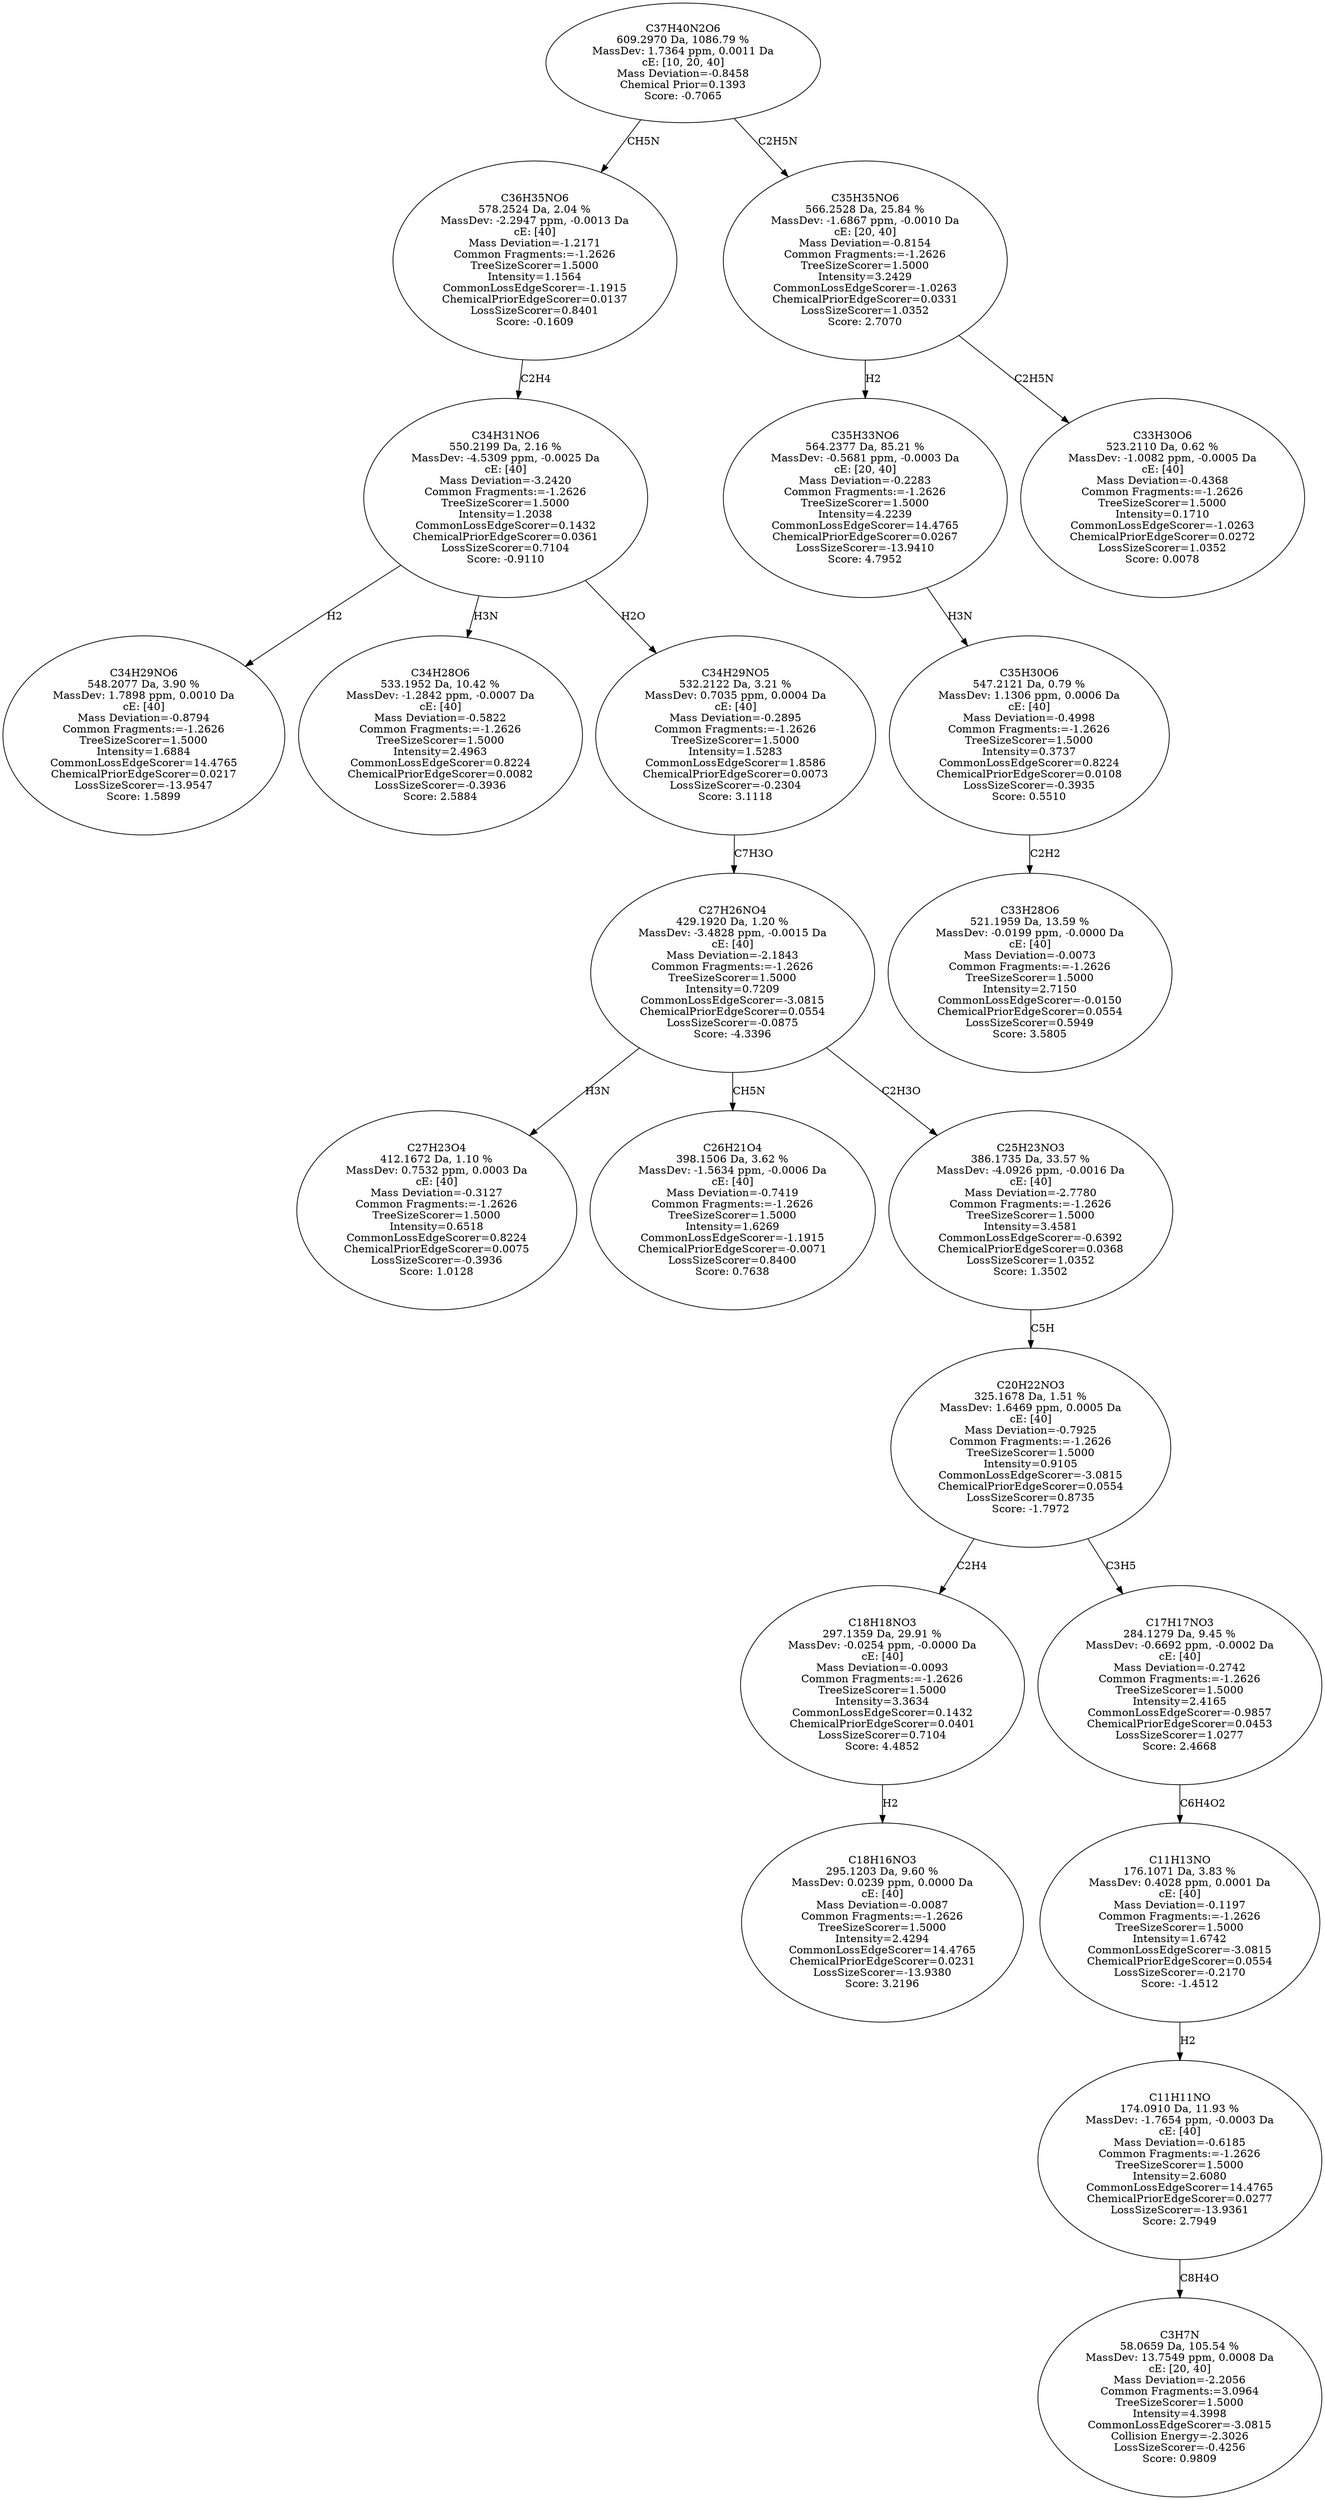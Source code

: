 strict digraph {
v1 [label="C34H29NO6\n548.2077 Da, 3.90 %\nMassDev: 1.7898 ppm, 0.0010 Da\ncE: [40]\nMass Deviation=-0.8794\nCommon Fragments:=-1.2626\nTreeSizeScorer=1.5000\nIntensity=1.6884\nCommonLossEdgeScorer=14.4765\nChemicalPriorEdgeScorer=0.0217\nLossSizeScorer=-13.9547\nScore: 1.5899"];
v2 [label="C34H28O6\n533.1952 Da, 10.42 %\nMassDev: -1.2842 ppm, -0.0007 Da\ncE: [40]\nMass Deviation=-0.5822\nCommon Fragments:=-1.2626\nTreeSizeScorer=1.5000\nIntensity=2.4963\nCommonLossEdgeScorer=0.8224\nChemicalPriorEdgeScorer=0.0082\nLossSizeScorer=-0.3936\nScore: 2.5884"];
v3 [label="C27H23O4\n412.1672 Da, 1.10 %\nMassDev: 0.7532 ppm, 0.0003 Da\ncE: [40]\nMass Deviation=-0.3127\nCommon Fragments:=-1.2626\nTreeSizeScorer=1.5000\nIntensity=0.6518\nCommonLossEdgeScorer=0.8224\nChemicalPriorEdgeScorer=0.0075\nLossSizeScorer=-0.3936\nScore: 1.0128"];
v4 [label="C26H21O4\n398.1506 Da, 3.62 %\nMassDev: -1.5634 ppm, -0.0006 Da\ncE: [40]\nMass Deviation=-0.7419\nCommon Fragments:=-1.2626\nTreeSizeScorer=1.5000\nIntensity=1.6269\nCommonLossEdgeScorer=-1.1915\nChemicalPriorEdgeScorer=-0.0071\nLossSizeScorer=0.8400\nScore: 0.7638"];
v5 [label="C18H16NO3\n295.1203 Da, 9.60 %\nMassDev: 0.0239 ppm, 0.0000 Da\ncE: [40]\nMass Deviation=-0.0087\nCommon Fragments:=-1.2626\nTreeSizeScorer=1.5000\nIntensity=2.4294\nCommonLossEdgeScorer=14.4765\nChemicalPriorEdgeScorer=0.0231\nLossSizeScorer=-13.9380\nScore: 3.2196"];
v6 [label="C18H18NO3\n297.1359 Da, 29.91 %\nMassDev: -0.0254 ppm, -0.0000 Da\ncE: [40]\nMass Deviation=-0.0093\nCommon Fragments:=-1.2626\nTreeSizeScorer=1.5000\nIntensity=3.3634\nCommonLossEdgeScorer=0.1432\nChemicalPriorEdgeScorer=0.0401\nLossSizeScorer=0.7104\nScore: 4.4852"];
v7 [label="C3H7N\n58.0659 Da, 105.54 %\nMassDev: 13.7549 ppm, 0.0008 Da\ncE: [20, 40]\nMass Deviation=-2.2056\nCommon Fragments:=3.0964\nTreeSizeScorer=1.5000\nIntensity=4.3998\nCommonLossEdgeScorer=-3.0815\nCollision Energy=-2.3026\nLossSizeScorer=-0.4256\nScore: 0.9809"];
v8 [label="C11H11NO\n174.0910 Da, 11.93 %\nMassDev: -1.7654 ppm, -0.0003 Da\ncE: [40]\nMass Deviation=-0.6185\nCommon Fragments:=-1.2626\nTreeSizeScorer=1.5000\nIntensity=2.6080\nCommonLossEdgeScorer=14.4765\nChemicalPriorEdgeScorer=0.0277\nLossSizeScorer=-13.9361\nScore: 2.7949"];
v9 [label="C11H13NO\n176.1071 Da, 3.83 %\nMassDev: 0.4028 ppm, 0.0001 Da\ncE: [40]\nMass Deviation=-0.1197\nCommon Fragments:=-1.2626\nTreeSizeScorer=1.5000\nIntensity=1.6742\nCommonLossEdgeScorer=-3.0815\nChemicalPriorEdgeScorer=0.0554\nLossSizeScorer=-0.2170\nScore: -1.4512"];
v10 [label="C17H17NO3\n284.1279 Da, 9.45 %\nMassDev: -0.6692 ppm, -0.0002 Da\ncE: [40]\nMass Deviation=-0.2742\nCommon Fragments:=-1.2626\nTreeSizeScorer=1.5000\nIntensity=2.4165\nCommonLossEdgeScorer=-0.9857\nChemicalPriorEdgeScorer=0.0453\nLossSizeScorer=1.0277\nScore: 2.4668"];
v11 [label="C20H22NO3\n325.1678 Da, 1.51 %\nMassDev: 1.6469 ppm, 0.0005 Da\ncE: [40]\nMass Deviation=-0.7925\nCommon Fragments:=-1.2626\nTreeSizeScorer=1.5000\nIntensity=0.9105\nCommonLossEdgeScorer=-3.0815\nChemicalPriorEdgeScorer=0.0554\nLossSizeScorer=0.8735\nScore: -1.7972"];
v12 [label="C25H23NO3\n386.1735 Da, 33.57 %\nMassDev: -4.0926 ppm, -0.0016 Da\ncE: [40]\nMass Deviation=-2.7780\nCommon Fragments:=-1.2626\nTreeSizeScorer=1.5000\nIntensity=3.4581\nCommonLossEdgeScorer=-0.6392\nChemicalPriorEdgeScorer=0.0368\nLossSizeScorer=1.0352\nScore: 1.3502"];
v13 [label="C27H26NO4\n429.1920 Da, 1.20 %\nMassDev: -3.4828 ppm, -0.0015 Da\ncE: [40]\nMass Deviation=-2.1843\nCommon Fragments:=-1.2626\nTreeSizeScorer=1.5000\nIntensity=0.7209\nCommonLossEdgeScorer=-3.0815\nChemicalPriorEdgeScorer=0.0554\nLossSizeScorer=-0.0875\nScore: -4.3396"];
v14 [label="C34H29NO5\n532.2122 Da, 3.21 %\nMassDev: 0.7035 ppm, 0.0004 Da\ncE: [40]\nMass Deviation=-0.2895\nCommon Fragments:=-1.2626\nTreeSizeScorer=1.5000\nIntensity=1.5283\nCommonLossEdgeScorer=1.8586\nChemicalPriorEdgeScorer=0.0073\nLossSizeScorer=-0.2304\nScore: 3.1118"];
v15 [label="C34H31NO6\n550.2199 Da, 2.16 %\nMassDev: -4.5309 ppm, -0.0025 Da\ncE: [40]\nMass Deviation=-3.2420\nCommon Fragments:=-1.2626\nTreeSizeScorer=1.5000\nIntensity=1.2038\nCommonLossEdgeScorer=0.1432\nChemicalPriorEdgeScorer=0.0361\nLossSizeScorer=0.7104\nScore: -0.9110"];
v16 [label="C36H35NO6\n578.2524 Da, 2.04 %\nMassDev: -2.2947 ppm, -0.0013 Da\ncE: [40]\nMass Deviation=-1.2171\nCommon Fragments:=-1.2626\nTreeSizeScorer=1.5000\nIntensity=1.1564\nCommonLossEdgeScorer=-1.1915\nChemicalPriorEdgeScorer=0.0137\nLossSizeScorer=0.8401\nScore: -0.1609"];
v17 [label="C33H28O6\n521.1959 Da, 13.59 %\nMassDev: -0.0199 ppm, -0.0000 Da\ncE: [40]\nMass Deviation=-0.0073\nCommon Fragments:=-1.2626\nTreeSizeScorer=1.5000\nIntensity=2.7150\nCommonLossEdgeScorer=-0.0150\nChemicalPriorEdgeScorer=0.0554\nLossSizeScorer=0.5949\nScore: 3.5805"];
v18 [label="C35H30O6\n547.2121 Da, 0.79 %\nMassDev: 1.1306 ppm, 0.0006 Da\ncE: [40]\nMass Deviation=-0.4998\nCommon Fragments:=-1.2626\nTreeSizeScorer=1.5000\nIntensity=0.3737\nCommonLossEdgeScorer=0.8224\nChemicalPriorEdgeScorer=0.0108\nLossSizeScorer=-0.3935\nScore: 0.5510"];
v19 [label="C35H33NO6\n564.2377 Da, 85.21 %\nMassDev: -0.5681 ppm, -0.0003 Da\ncE: [20, 40]\nMass Deviation=-0.2283\nCommon Fragments:=-1.2626\nTreeSizeScorer=1.5000\nIntensity=4.2239\nCommonLossEdgeScorer=14.4765\nChemicalPriorEdgeScorer=0.0267\nLossSizeScorer=-13.9410\nScore: 4.7952"];
v20 [label="C33H30O6\n523.2110 Da, 0.62 %\nMassDev: -1.0082 ppm, -0.0005 Da\ncE: [40]\nMass Deviation=-0.4368\nCommon Fragments:=-1.2626\nTreeSizeScorer=1.5000\nIntensity=0.1710\nCommonLossEdgeScorer=-1.0263\nChemicalPriorEdgeScorer=0.0272\nLossSizeScorer=1.0352\nScore: 0.0078"];
v21 [label="C35H35NO6\n566.2528 Da, 25.84 %\nMassDev: -1.6867 ppm, -0.0010 Da\ncE: [20, 40]\nMass Deviation=-0.8154\nCommon Fragments:=-1.2626\nTreeSizeScorer=1.5000\nIntensity=3.2429\nCommonLossEdgeScorer=-1.0263\nChemicalPriorEdgeScorer=0.0331\nLossSizeScorer=1.0352\nScore: 2.7070"];
v22 [label="C37H40N2O6\n609.2970 Da, 1086.79 %\nMassDev: 1.7364 ppm, 0.0011 Da\ncE: [10, 20, 40]\nMass Deviation=-0.8458\nChemical Prior=0.1393\nScore: -0.7065"];
v15 -> v1 [label="H2"];
v15 -> v2 [label="H3N"];
v13 -> v3 [label="H3N"];
v13 -> v4 [label="CH5N"];
v6 -> v5 [label="H2"];
v11 -> v6 [label="C2H4"];
v8 -> v7 [label="C8H4O"];
v9 -> v8 [label="H2"];
v10 -> v9 [label="C6H4O2"];
v11 -> v10 [label="C3H5"];
v12 -> v11 [label="C5H"];
v13 -> v12 [label="C2H3O"];
v14 -> v13 [label="C7H3O"];
v15 -> v14 [label="H2O"];
v16 -> v15 [label="C2H4"];
v22 -> v16 [label="CH5N"];
v18 -> v17 [label="C2H2"];
v19 -> v18 [label="H3N"];
v21 -> v19 [label="H2"];
v21 -> v20 [label="C2H5N"];
v22 -> v21 [label="C2H5N"];
}